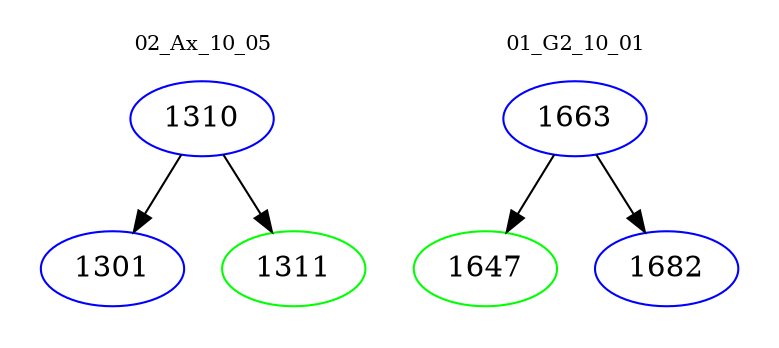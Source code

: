 digraph{
subgraph cluster_0 {
color = white
label = "02_Ax_10_05";
fontsize=10;
T0_1310 [label="1310", color="blue"]
T0_1310 -> T0_1301 [color="black"]
T0_1301 [label="1301", color="blue"]
T0_1310 -> T0_1311 [color="black"]
T0_1311 [label="1311", color="green"]
}
subgraph cluster_1 {
color = white
label = "01_G2_10_01";
fontsize=10;
T1_1663 [label="1663", color="blue"]
T1_1663 -> T1_1647 [color="black"]
T1_1647 [label="1647", color="green"]
T1_1663 -> T1_1682 [color="black"]
T1_1682 [label="1682", color="blue"]
}
}
